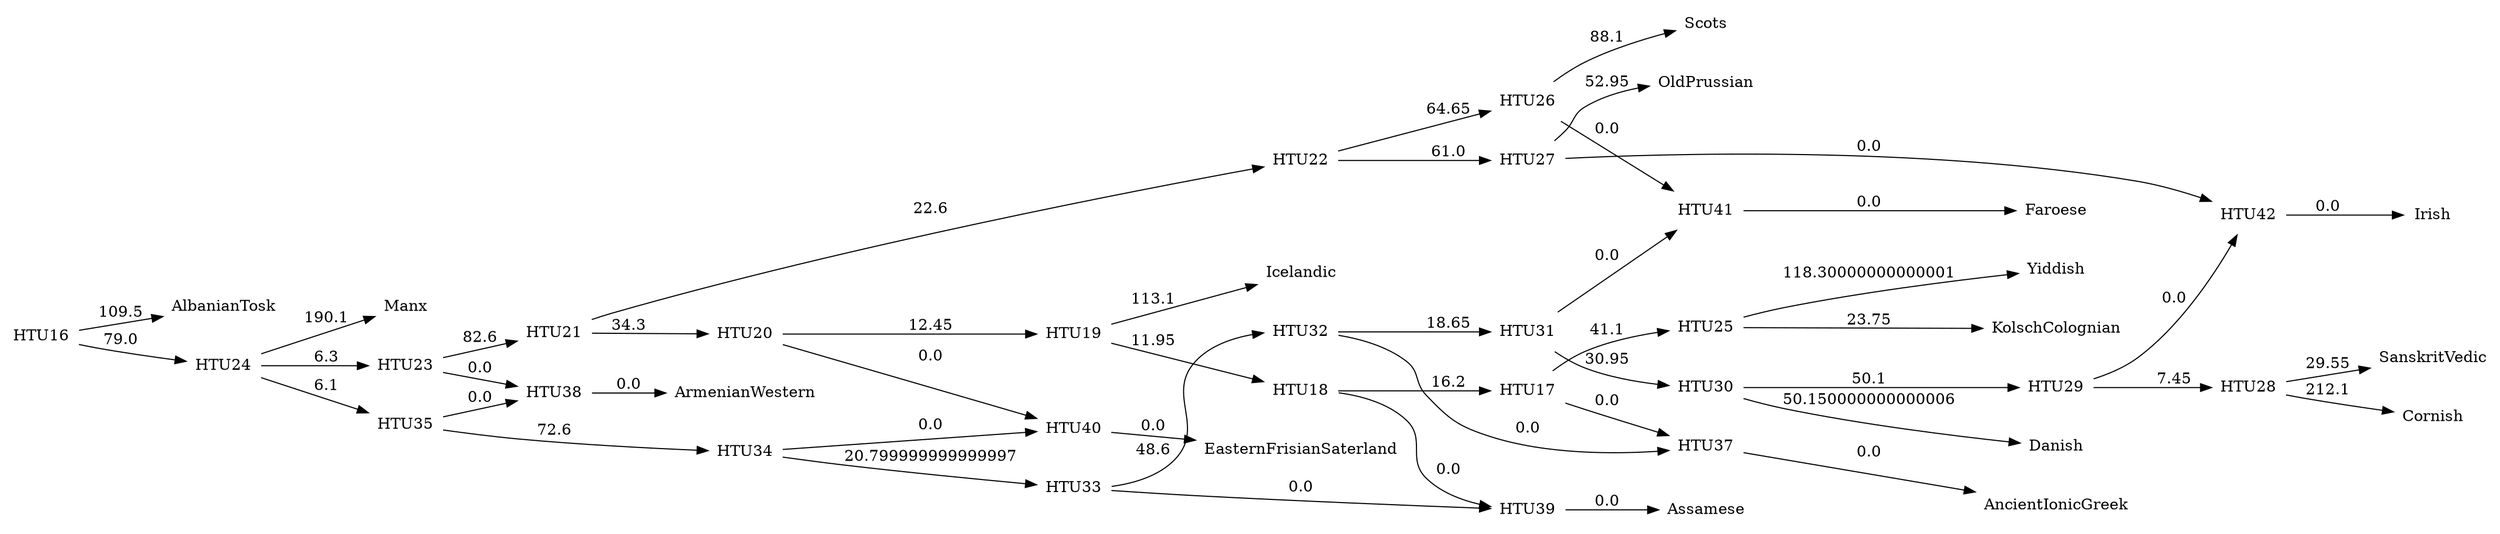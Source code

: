 digraph G {
	rankdir = LR;	node [ shape = none];

    0 [label=AlbanianTosk];
    1 [label=AncientIonicGreek];
    2 [label=ArmenianWestern];
    3 [label=Assamese];
    4 [label=Cornish];
    5 [label=Danish];
    6 [label=EasternFrisianSaterland];
    7 [label=Faroese];
    8 [label=Icelandic];
    9 [label=Irish];
    10 [label=KolschColognian];
    11 [label=Manx];
    12 [label=OldPrussian];
    13 [label=SanskritVedic];
    14 [label=Scots];
    15 [label=Yiddish];
    16 [label=HTU16];
    17 [label=HTU17];
    18 [label=HTU18];
    19 [label=HTU19];
    20 [label=HTU20];
    21 [label=HTU21];
    22 [label=HTU22];
    23 [label=HTU23];
    24 [label=HTU24];
    25 [label=HTU25];
    26 [label=HTU26];
    27 [label=HTU27];
    28 [label=HTU28];
    29 [label=HTU29];
    30 [label=HTU30];
    31 [label=HTU31];
    32 [label=HTU32];
    33 [label=HTU33];
    34 [label=HTU34];
    35 [label=HTU35];
    37 [label=HTU37];
    38 [label=HTU38];
    39 [label=HTU39];
    40 [label=HTU40];
    41 [label=HTU41];
    42 [label=HTU42];
    16 -> 0 [label=109.5];
    16 -> 24 [label=79.0];
    17 -> 25 [label=41.1];
    17 -> 37 [label=0.0];
    18 -> 17 [label=16.2];
    18 -> 39 [label=0.0];
    19 -> 8 [label=113.1];
    19 -> 18 [label=11.95];
    20 -> 19 [label=12.45];
    20 -> 40 [label=0.0];
    21 -> 20 [label=34.3];
    21 -> 22 [label=22.6];
    22 -> 26 [label=64.65];
    22 -> 27 [label=61.0];
    23 -> 21 [label=82.6];
    23 -> 38 [label=0.0];
    24 -> 11 [label=190.1];
    24 -> 23 [label=6.3];
    24 -> 35 [label=6.1];
    25 -> 10 [label=23.75];
    25 -> 15 [label=118.30000000000001];
    26 -> 14 [label=88.1];
    26 -> 41 [label=0.0];
    27 -> 12 [label=52.95];
    27 -> 42 [label=0.0];
    28 -> 4 [label=212.1];
    28 -> 13 [label=29.55];
    29 -> 28 [label=7.45];
    29 -> 42 [label=0.0];
    30 -> 5 [label=50.150000000000006];
    30 -> 29 [label=50.1];
    31 -> 30 [label=30.95];
    31 -> 41 [label=0.0];
    32 -> 31 [label=18.65];
    32 -> 37 [label=0.0];
    33 -> 32 [label=48.6];
    33 -> 39 [label=0.0];
    34 -> 33 [label=20.799999999999997];
    34 -> 40 [label=0.0];
    35 -> 34 [label=72.6];
    35 -> 38 [label=0.0];
    37 -> 1 [label=0.0];
    38 -> 2 [label=0.0];
    39 -> 3 [label=0.0];
    40 -> 6 [label=0.0];
    41 -> 7 [label=0.0];
    42 -> 9 [label=0.0];
}
//2007.5
digraph G {
	rankdir = LR;	node [ shape = none];

    0 [label=AlbanianTosk];
    1 [label=AncientIonicGreek];
    2 [label=ArmenianWestern];
    3 [label=Assamese];
    4 [label=Cornish];
    5 [label=Danish];
    6 [label=EasternFrisianSaterland];
    7 [label=Faroese];
    8 [label=Icelandic];
    9 [label=Irish];
    10 [label=KolschColognian];
    11 [label=Manx];
    12 [label=OldPrussian];
    13 [label=SanskritVedic];
    14 [label=Scots];
    15 [label=Yiddish];
    16 [label=HTU16];
    17 [label=HTU17];
    18 [label=HTU18];
    19 [label=HTU19];
    20 [label=HTU20];
    21 [label=HTU21];
    22 [label=HTU22];
    23 [label=HTU23];
    24 [label=HTU24];
    25 [label=HTU25];
    26 [label=HTU26];
    27 [label=HTU27];
    28 [label=HTU28];
    29 [label=HTU29];
    30 [label=HTU30];
    16 -> 0 [label=93.7];
    16 -> 22 [label=78.2];
    17 -> 1 [label=88.80000000000001];
    17 -> 23 [label=14.6];
    18 -> 8 [label=87.2];
    18 -> 17 [label=19.95];
    19 -> 18 [label=34.6];
    19 -> 20 [label=24.1];
    20 -> 12 [label=98.4];
    20 -> 14 [label=109.1];
    21 -> 2 [label=129.15];
    21 -> 19 [label=61.7];
    22 -> 21 [label=17.1];
    22 -> 30 [label=9.25];
    23 -> 10 [label=24.25];
    23 -> 15 [label=117.80000000000001];
    24 -> 4 [label=200.1];
    24 -> 13 [label=20.05];
    25 -> 9 [label=197.6];
    25 -> 24 [label=6.95];
    26 -> 5 [label=40.650000000000006];
    26 -> 25 [label=50.1];
    27 -> 7 [label=78.1];
    27 -> 26 [label=18.65];
    28 -> 3 [label=33.85];
    28 -> 27 [label=45.3];
    29 -> 6 [label=100.6];
    29 -> 28 [label=10.65];
    30 -> 11 [label=185.6];
    30 -> 29 [label=20.6];
}
//1679.8999999999999
digraph G {
	rankdir = LR;	node [ shape = none];

    0 [label=AlbanianTosk];
    1 [label=AncientIonicGreek];
    2 [label=ArmenianWestern];
    3 [label=Assamese];
    4 [label=Cornish];
    5 [label=Danish];
    6 [label=EasternFrisianSaterland];
    7 [label=Faroese];
    8 [label=Icelandic];
    9 [label=Irish];
    10 [label=KolschColognian];
    11 [label=Manx];
    12 [label=OldPrussian];
    13 [label=SanskritVedic];
    14 [label=Scots];
    15 [label=Yiddish];
    16 [label=HTU16];
    17 [label=HTU17];
    18 [label=HTU18];
    19 [label=HTU19];
    20 [label=HTU20];
    21 [label=HTU21];
    22 [label=HTU22];
    23 [label=HTU23];
    24 [label=HTU24];
    25 [label=HTU25];
    26 [label=HTU26];
    27 [label=HTU27];
    28 [label=HTU28];
    29 [label=HTU29];
    30 [label=HTU30];
    16 -> 0 [label=93.7];
    16 -> 22 [label=78.2];
    17 -> 1 [label=88.80000000000001];
    17 -> 23 [label=14.6];
    18 -> 8 [label=87.2];
    18 -> 17 [label=19.95];
    19 -> 18 [label=34.6];
    19 -> 20 [label=24.1];
    20 -> 12 [label=98.4];
    20 -> 14 [label=109.1];
    21 -> 2 [label=129.15];
    21 -> 19 [label=61.7];
    22 -> 21 [label=17.1];
    22 -> 30 [label=9.25];
    23 -> 10 [label=24.25];
    23 -> 15 [label=117.80000000000001];
    24 -> 4 [label=200.1];
    24 -> 13 [label=20.05];
    25 -> 9 [label=197.6];
    25 -> 24 [label=6.95];
    26 -> 5 [label=40.650000000000006];
    26 -> 25 [label=50.1];
    27 -> 7 [label=78.1];
    27 -> 26 [label=18.65];
    28 -> 3 [label=33.85];
    28 -> 27 [label=45.3];
    29 -> 6 [label=100.6];
    29 -> 28 [label=10.65];
    30 -> 11 [label=185.6];
    30 -> 29 [label=20.6];
}
//1679.8999999999999
digraph G {
	rankdir = LR;	node [ shape = none];

    0 [label=AlbanianTosk];
    1 [label=AncientIonicGreek];
    2 [label=ArmenianWestern];
    3 [label=Assamese];
    4 [label=Cornish];
    5 [label=Danish];
    6 [label=EasternFrisianSaterland];
    7 [label=Faroese];
    8 [label=Icelandic];
    9 [label=Irish];
    10 [label=KolschColognian];
    11 [label=Manx];
    12 [label=OldPrussian];
    13 [label=SanskritVedic];
    14 [label=Scots];
    15 [label=Yiddish];
    16 [label=HTU16];
    17 [label=HTU17];
    18 [label=HTU18];
    19 [label=HTU19];
    20 [label=HTU20];
    21 [label=HTU21];
    22 [label=HTU22];
    23 [label=HTU23];
    24 [label=HTU24];
    25 [label=HTU25];
    26 [label=HTU26];
    27 [label=HTU27];
    28 [label=HTU28];
    29 [label=HTU29];
    30 [label=HTU30];
    16 -> 0 [label=94.0];
    16 -> 24 [label=79.5];
    17 -> 1 [label=62.300000000000004];
    17 -> 25 [label=41.1];
    18 -> 3 [label=52.7];
    18 -> 17 [label=16.2];
    19 -> 8 [label=113.1];
    19 -> 18 [label=11.95];
    20 -> 6 [label=99.6];
    20 -> 19 [label=12.95];
    21 -> 20 [label=25.1];
    21 -> 22 [label=33.6];
    22 -> 12 [label=106.14999999999999];
    22 -> 14 [label=101.35000000000001];
    23 -> 2 [label=109.65];
    23 -> 21 [label=60.6];
    24 -> 23 [label=17.1];
    24 -> 30 [label=22.6];
    25 -> 10 [label=23.75];
    25 -> 15 [label=118.30000000000001];
    26 -> 4 [label=199.6];
    26 -> 13 [label=20.55];
    27 -> 9 [label=197.6];
    27 -> 26 [label=7.45];
    28 -> 5 [label=40.650000000000006];
    28 -> 27 [label=50.1];
    29 -> 7 [label=54.650000000000006];
    29 -> 28 [label=41.6];
    30 -> 11 [label=186.1];
    30 -> 29 [label=19.8];
}
//1639.9
digraph G {
	rankdir = LR;	node [ shape = none];

    0 [label=AlbanianTosk];
    1 [label=AncientIonicGreek];
    2 [label=ArmenianWestern];
    3 [label=Assamese];
    4 [label=Cornish];
    5 [label=Danish];
    6 [label=EasternFrisianSaterland];
    7 [label=Faroese];
    8 [label=Icelandic];
    9 [label=Irish];
    10 [label=KolschColognian];
    11 [label=Manx];
    12 [label=OldPrussian];
    13 [label=SanskritVedic];
    14 [label=Scots];
    15 [label=Yiddish];
    16 [label=HTU16];
    17 [label=HTU17];
    18 [label=HTU18];
    19 [label=HTU19];
    20 [label=HTU20];
    21 [label=HTU21];
    22 [label=HTU22];
    23 [label=HTU23];
    24 [label=HTU24];
    25 [label=HTU25];
    26 [label=HTU26];
    27 [label=HTU27];
    28 [label=HTU28];
    29 [label=HTU29];
    30 [label=HTU30];
    16 -> 0 [label=87.1];
    16 -> 21 [label=72.1];
    17 -> 1 [label=88.30000000000001];
    17 -> 22 [label=14.1];
    18 -> 8 [label=87.2];
    18 -> 17 [label=19.95];
    19 -> 18 [label=23.6];
    19 -> 20 [label=35.8];
    20 -> 14 [label=108.4];
    20 -> 23 [label=51.75];
    21 -> 19 [label=50.0];
    21 -> 30 [label=45.95];
    22 -> 10 [label=24.75];
    22 -> 15 [label=117.30000000000001];
    23 -> 9 [label=206.20000000000002];
    23 -> 12 [label=53.95];
    24 -> 4 [label=215.55];
    24 -> 13 [label=25.6];
    25 -> 5 [label=49.45];
    25 -> 24 [label=47.7];
    26 -> 7 [label=90.15];
    26 -> 25 [label=18.799999999999997];
    27 -> 3 [label=52.0];
    27 -> 26 [label=35.1];
    28 -> 6 [label=111.6];
    28 -> 27 [label=12.0];
    29 -> 2 [label=113.15];
    29 -> 28 [label=28.6];
    30 -> 11 [label=189.6];
    30 -> 29 [label=7.6];
}
//1614.5
digraph G {
	rankdir = LR;	node [ shape = none];

    0 [label=AlbanianTosk];
    1 [label=AncientIonicGreek];
    2 [label=ArmenianWestern];
    3 [label=Assamese];
    4 [label=Cornish];
    5 [label=Danish];
    6 [label=EasternFrisianSaterland];
    7 [label=Faroese];
    8 [label=Icelandic];
    9 [label=Irish];
    10 [label=KolschColognian];
    11 [label=Manx];
    12 [label=OldPrussian];
    13 [label=SanskritVedic];
    14 [label=Scots];
    15 [label=Yiddish];
    16 [label=HTU16];
    17 [label=HTU17];
    18 [label=HTU18];
    19 [label=HTU19];
    20 [label=HTU20];
    21 [label=HTU21];
    22 [label=HTU22];
    23 [label=HTU23];
    24 [label=HTU24];
    25 [label=HTU25];
    26 [label=HTU26];
    27 [label=HTU27];
    28 [label=HTU28];
    30 [label=HTU30];
    16 -> 0 [label=82.75];
    16 -> 22 [label=68.25];
    17 -> 3 [label=74.0];
    17 -> 23 [label=24.1];
    18 -> 8 [label=88.1];
    18 -> 17 [label=14.649999999999999];
    19 -> 6 [label=109.75];
    19 -> 18 [label=22.799999999999997];
    20 -> 19 [label=30.6];
    20 -> 21 [label=24.799999999999997];
    21 -> 14 [label=99.5];
    21 -> 24 [label=61.150000000000006];
    22 -> 20 [label=39.5];
    22 -> 30 [label=45.6];
    23 -> 10 [label=27.349999999999998];
    23 -> 15 [label=114.2];
    24 -> 9 [label=206.20000000000002];
    24 -> 12 [label=53.45];
    25 -> 4 [label=215.55];
    25 -> 13 [label=25.6];
    26 -> 5 [label=48.95];
    26 -> 25 [label=48.2];
    27 -> 7 [label=77.35];
    27 -> 26 [label=31.1];
    28 -> 1 [label=28.1];
    28 -> 27 [label=12.4];
    30 -> 2 [label=124.55];
    30 -> 11 [label=190.35];
    30 -> 28 [label=49.45];
}
//1555.5999999999997
